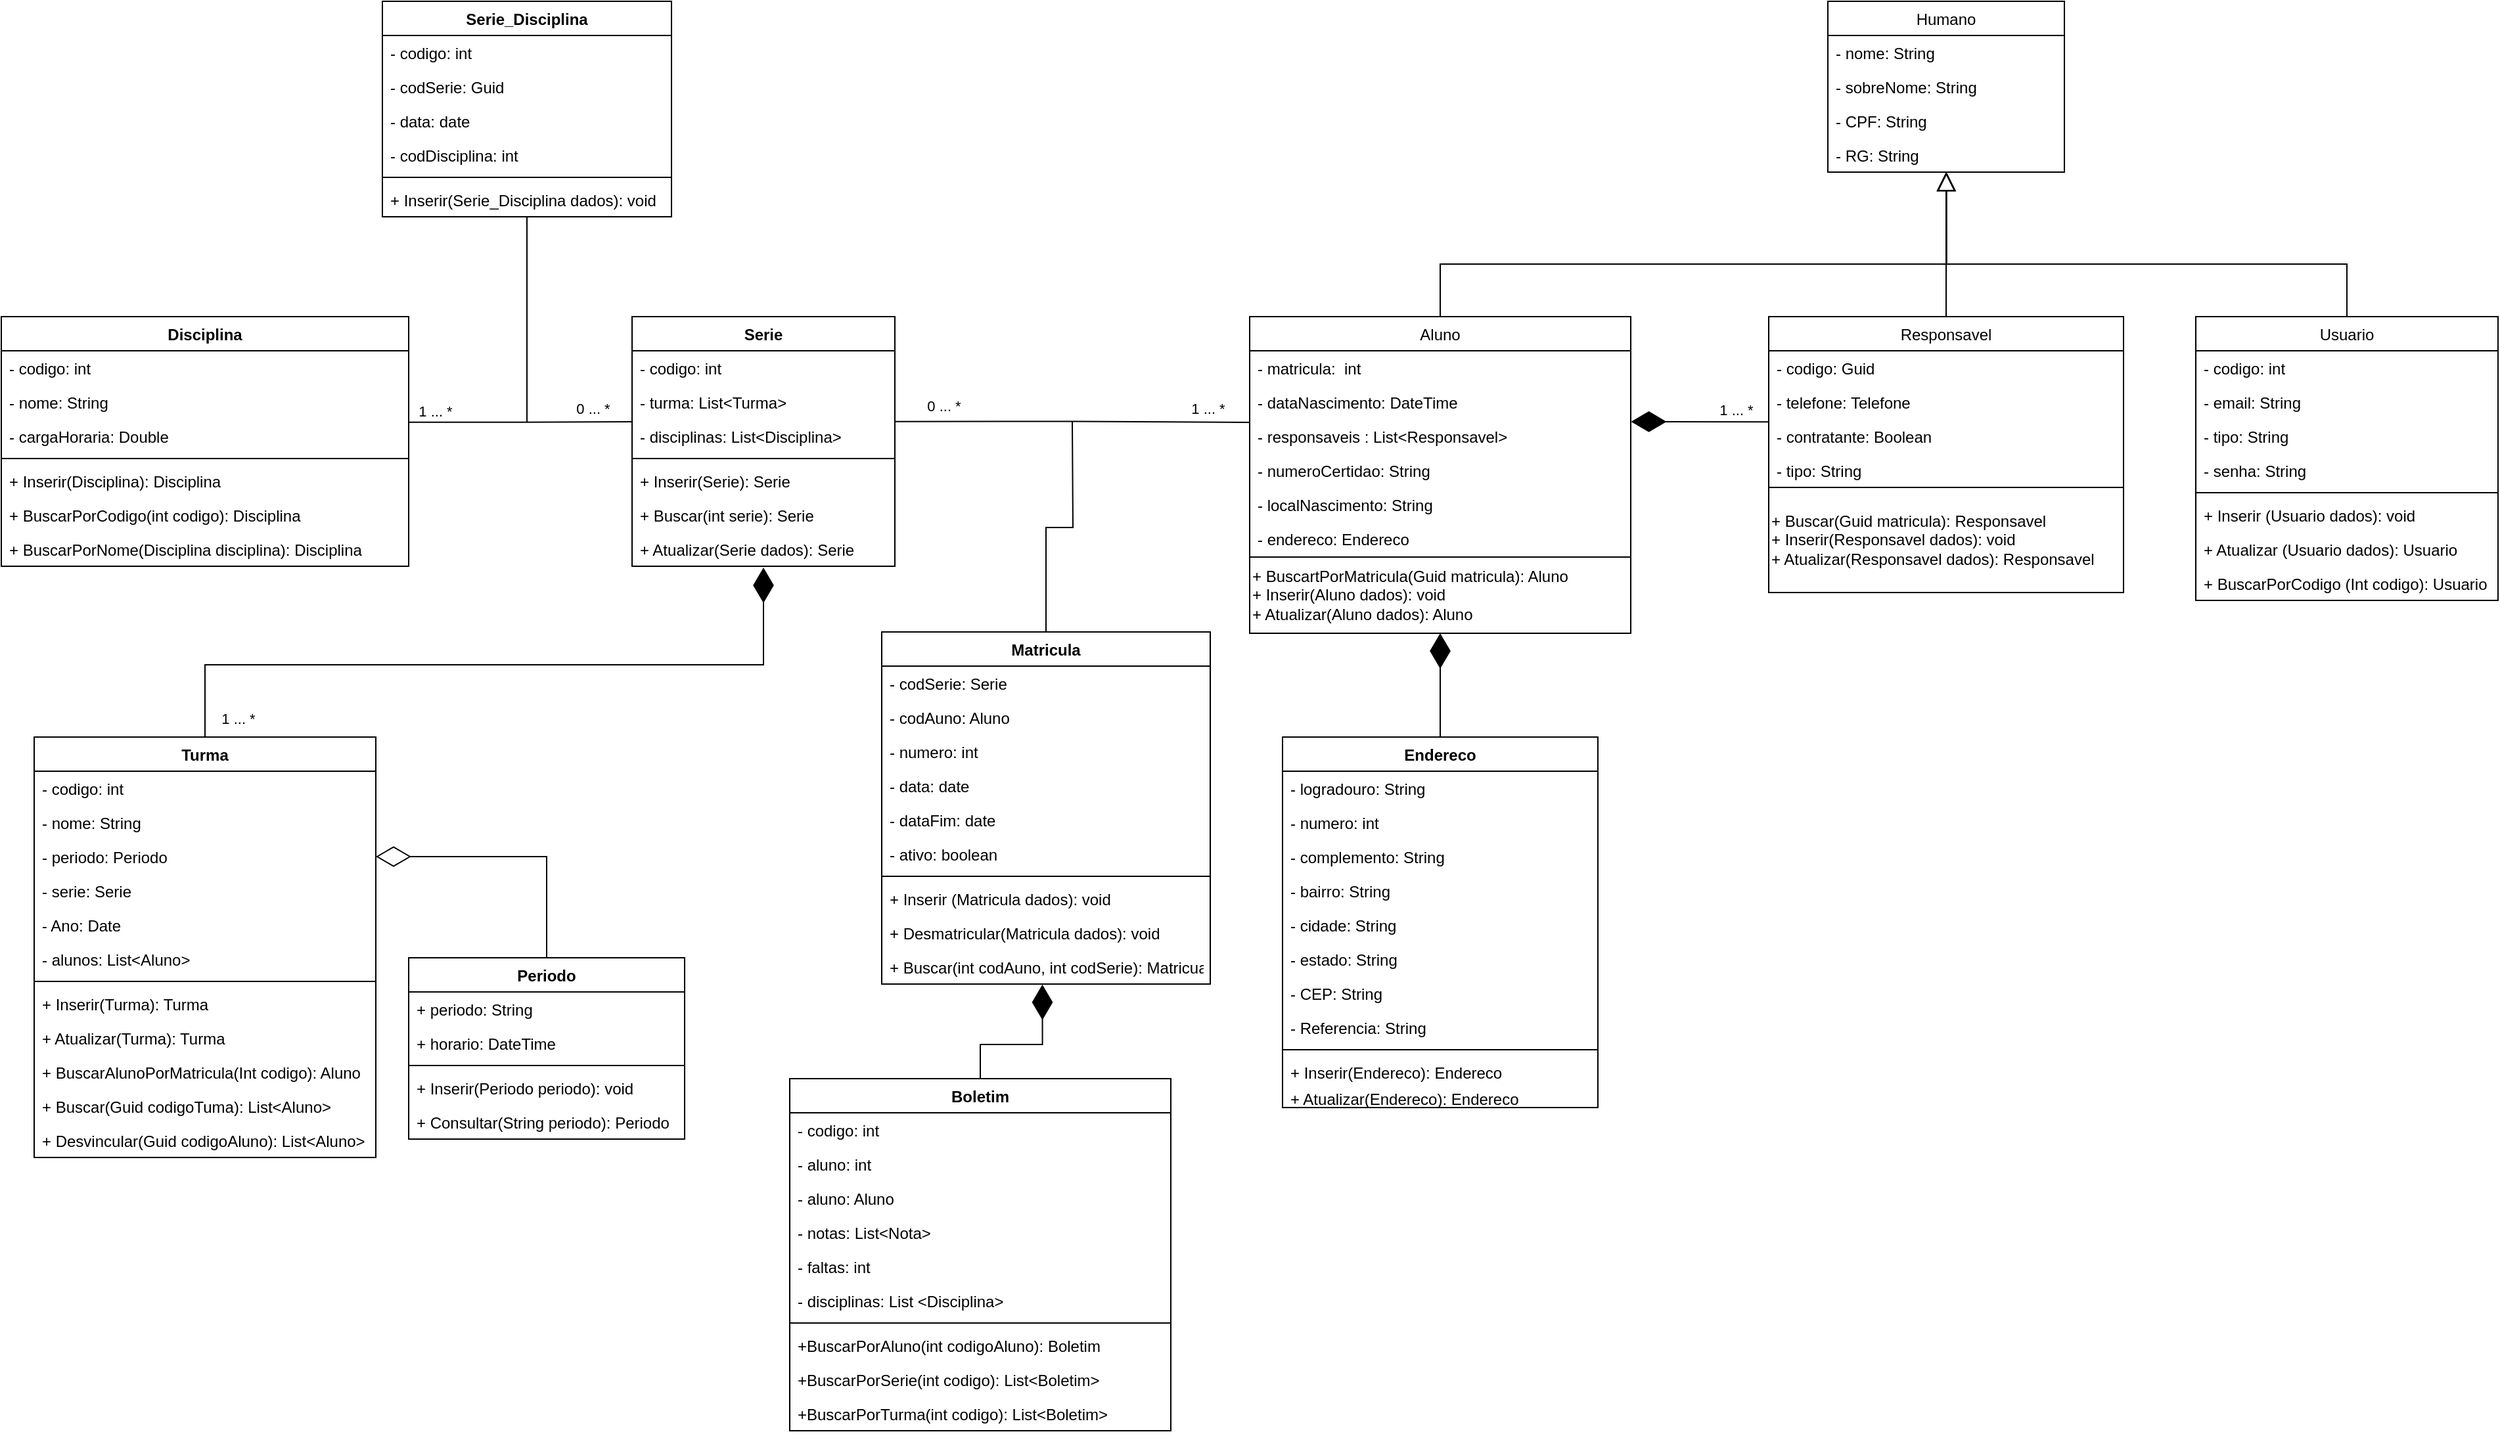 <mxfile version="20.4.0" type="device"><diagram id="iAGap1rDJ2DINEUSH0aM" name="Página-1"><mxGraphModel dx="5347" dy="3291" grid="1" gridSize="10" guides="1" tooltips="1" connect="1" arrows="1" fold="1" page="1" pageScale="1" pageWidth="2336" pageHeight="1654" math="0" shadow="0"><root><mxCell id="0"/><mxCell id="1" parent="0"/><mxCell id="8kzzRbJWmG0rK0Ftt88j-2" value="Humano" style="swimlane;fontStyle=0;childLayout=stackLayout;horizontal=1;startSize=26;fillColor=none;horizontalStack=0;resizeParent=1;resizeParentMax=0;resizeLast=0;collapsible=1;marginBottom=0;" vertex="1" parent="1"><mxGeometry x="-728" y="-1371" width="180" height="130" as="geometry"/></mxCell><mxCell id="8kzzRbJWmG0rK0Ftt88j-3" value="- nome: String" style="text;strokeColor=none;fillColor=none;align=left;verticalAlign=top;spacingLeft=4;spacingRight=4;overflow=hidden;rotatable=0;points=[[0,0.5],[1,0.5]];portConstraint=eastwest;" vertex="1" parent="8kzzRbJWmG0rK0Ftt88j-2"><mxGeometry y="26" width="180" height="26" as="geometry"/></mxCell><mxCell id="8kzzRbJWmG0rK0Ftt88j-4" value="- sobreNome: String" style="text;strokeColor=none;fillColor=none;align=left;verticalAlign=top;spacingLeft=4;spacingRight=4;overflow=hidden;rotatable=0;points=[[0,0.5],[1,0.5]];portConstraint=eastwest;" vertex="1" parent="8kzzRbJWmG0rK0Ftt88j-2"><mxGeometry y="52" width="180" height="26" as="geometry"/></mxCell><mxCell id="8kzzRbJWmG0rK0Ftt88j-5" value="- CPF: String&#10;" style="text;strokeColor=none;fillColor=none;align=left;verticalAlign=top;spacingLeft=4;spacingRight=4;overflow=hidden;rotatable=0;points=[[0,0.5],[1,0.5]];portConstraint=eastwest;" vertex="1" parent="8kzzRbJWmG0rK0Ftt88j-2"><mxGeometry y="78" width="180" height="26" as="geometry"/></mxCell><mxCell id="8kzzRbJWmG0rK0Ftt88j-6" value="- RG: String" style="text;strokeColor=none;fillColor=none;align=left;verticalAlign=top;spacingLeft=4;spacingRight=4;overflow=hidden;rotatable=0;points=[[0,0.5],[1,0.5]];portConstraint=eastwest;" vertex="1" parent="8kzzRbJWmG0rK0Ftt88j-2"><mxGeometry y="104" width="180" height="26" as="geometry"/></mxCell><mxCell id="8kzzRbJWmG0rK0Ftt88j-40" style="edgeStyle=orthogonalEdgeStyle;rounded=0;orthogonalLoop=1;jettySize=auto;html=1;exitX=0.5;exitY=0;exitDx=0;exitDy=0;entryX=0.502;entryY=1;entryDx=0;entryDy=0;entryPerimeter=0;endArrow=block;endFill=0;endSize=12;" edge="1" parent="1" source="8kzzRbJWmG0rK0Ftt88j-7" target="8kzzRbJWmG0rK0Ftt88j-6"><mxGeometry relative="1" as="geometry"><Array as="points"><mxPoint x="-333" y="-1171"/><mxPoint x="-638" y="-1171"/></Array></mxGeometry></mxCell><mxCell id="8kzzRbJWmG0rK0Ftt88j-7" value="Usuario" style="swimlane;fontStyle=0;align=center;verticalAlign=top;childLayout=stackLayout;horizontal=1;startSize=26;horizontalStack=0;resizeParent=1;resizeParentMax=0;resizeLast=0;collapsible=1;marginBottom=0;" vertex="1" parent="1"><mxGeometry x="-448" y="-1131" width="230" height="216" as="geometry"/></mxCell><mxCell id="8kzzRbJWmG0rK0Ftt88j-8" value="- codigo: int" style="text;strokeColor=none;fillColor=none;align=left;verticalAlign=top;spacingLeft=4;spacingRight=4;overflow=hidden;rotatable=0;points=[[0,0.5],[1,0.5]];portConstraint=eastwest;" vertex="1" parent="8kzzRbJWmG0rK0Ftt88j-7"><mxGeometry y="26" width="230" height="26" as="geometry"/></mxCell><mxCell id="8kzzRbJWmG0rK0Ftt88j-37" value="- email: String" style="text;strokeColor=none;fillColor=none;align=left;verticalAlign=top;spacingLeft=4;spacingRight=4;overflow=hidden;rotatable=0;points=[[0,0.5],[1,0.5]];portConstraint=eastwest;" vertex="1" parent="8kzzRbJWmG0rK0Ftt88j-7"><mxGeometry y="52" width="230" height="26" as="geometry"/></mxCell><mxCell id="8kzzRbJWmG0rK0Ftt88j-39" value="- tipo: String" style="text;strokeColor=none;fillColor=none;align=left;verticalAlign=top;spacingLeft=4;spacingRight=4;overflow=hidden;rotatable=0;points=[[0,0.5],[1,0.5]];portConstraint=eastwest;" vertex="1" parent="8kzzRbJWmG0rK0Ftt88j-7"><mxGeometry y="78" width="230" height="26" as="geometry"/></mxCell><mxCell id="8kzzRbJWmG0rK0Ftt88j-38" value="- senha: String" style="text;strokeColor=none;fillColor=none;align=left;verticalAlign=top;spacingLeft=4;spacingRight=4;overflow=hidden;rotatable=0;points=[[0,0.5],[1,0.5]];portConstraint=eastwest;" vertex="1" parent="8kzzRbJWmG0rK0Ftt88j-7"><mxGeometry y="104" width="230" height="26" as="geometry"/></mxCell><mxCell id="8kzzRbJWmG0rK0Ftt88j-9" value="" style="line;strokeWidth=1;fillColor=none;align=left;verticalAlign=middle;spacingTop=-1;spacingLeft=3;spacingRight=3;rotatable=0;labelPosition=right;points=[];portConstraint=eastwest;strokeColor=inherit;" vertex="1" parent="8kzzRbJWmG0rK0Ftt88j-7"><mxGeometry y="130" width="230" height="8" as="geometry"/></mxCell><mxCell id="8kzzRbJWmG0rK0Ftt88j-10" value="+ Inserir (Usuario dados): void" style="text;strokeColor=none;fillColor=none;align=left;verticalAlign=top;spacingLeft=4;spacingRight=4;overflow=hidden;rotatable=0;points=[[0,0.5],[1,0.5]];portConstraint=eastwest;" vertex="1" parent="8kzzRbJWmG0rK0Ftt88j-7"><mxGeometry y="138" width="230" height="26" as="geometry"/></mxCell><mxCell id="8kzzRbJWmG0rK0Ftt88j-41" value="+ Atualizar (Usuario dados): Usuario" style="text;strokeColor=none;fillColor=none;align=left;verticalAlign=top;spacingLeft=4;spacingRight=4;overflow=hidden;rotatable=0;points=[[0,0.5],[1,0.5]];portConstraint=eastwest;" vertex="1" parent="8kzzRbJWmG0rK0Ftt88j-7"><mxGeometry y="164" width="230" height="26" as="geometry"/></mxCell><mxCell id="8kzzRbJWmG0rK0Ftt88j-42" value="+ BuscarPorCodigo (Int codigo): Usuario" style="text;strokeColor=none;fillColor=none;align=left;verticalAlign=top;spacingLeft=4;spacingRight=4;overflow=hidden;rotatable=0;points=[[0,0.5],[1,0.5]];portConstraint=eastwest;" vertex="1" parent="8kzzRbJWmG0rK0Ftt88j-7"><mxGeometry y="190" width="230" height="26" as="geometry"/></mxCell><mxCell id="8kzzRbJWmG0rK0Ftt88j-11" value="" style="endArrow=diamondThin;endFill=1;endSize=24;html=1;rounded=0;jumpSize=13;entryX=1.001;entryY=0.075;entryDx=0;entryDy=0;entryPerimeter=0;exitX=-0.001;exitY=0.081;exitDx=0;exitDy=0;exitPerimeter=0;" edge="1" parent="1" source="8kzzRbJWmG0rK0Ftt88j-27" target="8kzzRbJWmG0rK0Ftt88j-16"><mxGeometry width="160" relative="1" as="geometry"><mxPoint x="-778" y="-1051" as="sourcePoint"/><mxPoint x="-858" y="-1051" as="targetPoint"/></mxGeometry></mxCell><mxCell id="8kzzRbJWmG0rK0Ftt88j-98" value="1 ... *" style="edgeLabel;html=1;align=center;verticalAlign=middle;resizable=0;points=[];" vertex="1" connectable="0" parent="8kzzRbJWmG0rK0Ftt88j-11"><mxGeometry x="-0.461" y="-1" relative="1" as="geometry"><mxPoint x="3" y="-8" as="offset"/></mxGeometry></mxCell><mxCell id="8kzzRbJWmG0rK0Ftt88j-12" value="" style="group" vertex="1" connectable="0" parent="1"><mxGeometry x="-1168" y="-1131" width="290" height="240" as="geometry"/></mxCell><mxCell id="8kzzRbJWmG0rK0Ftt88j-13" value="Aluno" style="swimlane;fontStyle=0;childLayout=stackLayout;horizontal=1;startSize=26;fillColor=none;horizontalStack=0;resizeParent=1;resizeParentMax=0;resizeLast=0;collapsible=1;marginBottom=0;" vertex="1" parent="8kzzRbJWmG0rK0Ftt88j-12"><mxGeometry width="290" height="234" as="geometry"/></mxCell><mxCell id="8kzzRbJWmG0rK0Ftt88j-14" value="- matricula:  int" style="text;strokeColor=none;fillColor=none;align=left;verticalAlign=top;spacingLeft=4;spacingRight=4;overflow=hidden;rotatable=0;points=[[0,0.5],[1,0.5]];portConstraint=eastwest;" vertex="1" parent="8kzzRbJWmG0rK0Ftt88j-13"><mxGeometry y="26" width="290" height="26" as="geometry"/></mxCell><mxCell id="8kzzRbJWmG0rK0Ftt88j-15" value="- dataNascimento: DateTime" style="text;strokeColor=none;fillColor=none;align=left;verticalAlign=top;spacingLeft=4;spacingRight=4;overflow=hidden;rotatable=0;points=[[0,0.5],[1,0.5]];portConstraint=eastwest;" vertex="1" parent="8kzzRbJWmG0rK0Ftt88j-13"><mxGeometry y="52" width="290" height="26" as="geometry"/></mxCell><mxCell id="8kzzRbJWmG0rK0Ftt88j-16" value="- responsaveis : List&lt;Responsavel&gt;" style="text;strokeColor=none;fillColor=none;align=left;verticalAlign=top;spacingLeft=4;spacingRight=4;overflow=hidden;rotatable=0;points=[[0,0.5],[1,0.5]];portConstraint=eastwest;" vertex="1" parent="8kzzRbJWmG0rK0Ftt88j-13"><mxGeometry y="78" width="290" height="26" as="geometry"/></mxCell><mxCell id="8kzzRbJWmG0rK0Ftt88j-17" value="- numeroCertidao: String" style="text;strokeColor=none;fillColor=none;align=left;verticalAlign=top;spacingLeft=4;spacingRight=4;overflow=hidden;rotatable=0;points=[[0,0.5],[1,0.5]];portConstraint=eastwest;" vertex="1" parent="8kzzRbJWmG0rK0Ftt88j-13"><mxGeometry y="104" width="290" height="26" as="geometry"/></mxCell><mxCell id="8kzzRbJWmG0rK0Ftt88j-18" value="- localNascimento: String" style="text;strokeColor=none;fillColor=none;align=left;verticalAlign=top;spacingLeft=4;spacingRight=4;overflow=hidden;rotatable=0;points=[[0,0.5],[1,0.5]];portConstraint=eastwest;" vertex="1" parent="8kzzRbJWmG0rK0Ftt88j-13"><mxGeometry y="130" width="290" height="26" as="geometry"/></mxCell><mxCell id="8kzzRbJWmG0rK0Ftt88j-19" value="- endereco: Endereco" style="text;strokeColor=none;fillColor=none;align=left;verticalAlign=top;spacingLeft=4;spacingRight=4;overflow=hidden;rotatable=0;points=[[0,0.5],[1,0.5]];portConstraint=eastwest;" vertex="1" parent="8kzzRbJWmG0rK0Ftt88j-13"><mxGeometry y="156" width="290" height="26" as="geometry"/></mxCell><mxCell id="8kzzRbJWmG0rK0Ftt88j-20" value="- matricula: Guid" style="text;strokeColor=none;fillColor=none;align=left;verticalAlign=top;spacingLeft=4;spacingRight=4;overflow=hidden;rotatable=0;points=[[0,0.5],[1,0.5]];portConstraint=eastwest;" vertex="1" parent="8kzzRbJWmG0rK0Ftt88j-13"><mxGeometry y="182" width="290" height="26" as="geometry"/></mxCell><mxCell id="8kzzRbJWmG0rK0Ftt88j-21" value="- matricula: Guid" style="text;strokeColor=none;fillColor=none;align=left;verticalAlign=top;spacingLeft=4;spacingRight=4;overflow=hidden;rotatable=0;points=[[0,0.5],[1,0.5]];portConstraint=eastwest;" vertex="1" parent="8kzzRbJWmG0rK0Ftt88j-13"><mxGeometry y="208" width="290" height="26" as="geometry"/></mxCell><mxCell id="8kzzRbJWmG0rK0Ftt88j-22" value="+ BuscartPorMatricula(Guid matricula): Aluno&lt;br&gt;+ Inserir(Aluno dados): void&lt;br&gt;+ Atualizar(Aluno dados): Aluno" style="html=1;align=left;" vertex="1" parent="8kzzRbJWmG0rK0Ftt88j-12"><mxGeometry y="183" width="290" height="58" as="geometry"/></mxCell><mxCell id="8kzzRbJWmG0rK0Ftt88j-23" value="" style="group" vertex="1" connectable="0" parent="1"><mxGeometry x="-773" y="-1131" width="270" height="210" as="geometry"/></mxCell><mxCell id="8kzzRbJWmG0rK0Ftt88j-24" value="Responsavel" style="swimlane;fontStyle=0;childLayout=stackLayout;horizontal=1;startSize=26;fillColor=none;horizontalStack=0;resizeParent=1;resizeParentMax=0;resizeLast=0;collapsible=1;marginBottom=0;" vertex="1" parent="8kzzRbJWmG0rK0Ftt88j-23"><mxGeometry width="270" height="130" as="geometry"/></mxCell><mxCell id="8kzzRbJWmG0rK0Ftt88j-25" value="- codigo: Guid&#10;" style="text;strokeColor=none;fillColor=none;align=left;verticalAlign=top;spacingLeft=4;spacingRight=4;overflow=hidden;rotatable=0;points=[[0,0.5],[1,0.5]];portConstraint=eastwest;" vertex="1" parent="8kzzRbJWmG0rK0Ftt88j-24"><mxGeometry y="26" width="270" height="26" as="geometry"/></mxCell><mxCell id="8kzzRbJWmG0rK0Ftt88j-26" value="- telefone: Telefone" style="text;strokeColor=none;fillColor=none;align=left;verticalAlign=top;spacingLeft=4;spacingRight=4;overflow=hidden;rotatable=0;points=[[0,0.5],[1,0.5]];portConstraint=eastwest;" vertex="1" parent="8kzzRbJWmG0rK0Ftt88j-24"><mxGeometry y="52" width="270" height="26" as="geometry"/></mxCell><mxCell id="8kzzRbJWmG0rK0Ftt88j-27" value="- contratante: Boolean" style="text;strokeColor=none;fillColor=none;align=left;verticalAlign=top;spacingLeft=4;spacingRight=4;overflow=hidden;rotatable=0;points=[[0,0.5],[1,0.5]];portConstraint=eastwest;" vertex="1" parent="8kzzRbJWmG0rK0Ftt88j-24"><mxGeometry y="78" width="270" height="26" as="geometry"/></mxCell><mxCell id="8kzzRbJWmG0rK0Ftt88j-28" value="- tipo: String" style="text;strokeColor=none;fillColor=none;align=left;verticalAlign=top;spacingLeft=4;spacingRight=4;overflow=hidden;rotatable=0;points=[[0,0.5],[1,0.5]];portConstraint=eastwest;" vertex="1" parent="8kzzRbJWmG0rK0Ftt88j-24"><mxGeometry y="104" width="270" height="26" as="geometry"/></mxCell><mxCell id="8kzzRbJWmG0rK0Ftt88j-29" value="+ Buscar(Guid matricula): Responsavel&lt;br&gt;+ Inserir(Responsavel dados): void&lt;br&gt;+ Atualizar(Responsavel dados): Responsavel" style="html=1;align=left;" vertex="1" parent="8kzzRbJWmG0rK0Ftt88j-23"><mxGeometry y="130" width="270" height="80" as="geometry"/></mxCell><mxCell id="8kzzRbJWmG0rK0Ftt88j-35" style="edgeStyle=orthogonalEdgeStyle;rounded=0;orthogonalLoop=1;jettySize=auto;html=1;exitX=0.5;exitY=0;exitDx=0;exitDy=0;entryX=0.5;entryY=1;entryDx=0;entryDy=0;entryPerimeter=0;endArrow=block;endFill=0;endSize=12;" edge="1" parent="1" source="8kzzRbJWmG0rK0Ftt88j-13" target="8kzzRbJWmG0rK0Ftt88j-6"><mxGeometry relative="1" as="geometry"><Array as="points"><mxPoint x="-1023" y="-1171"/><mxPoint x="-638" y="-1171"/></Array></mxGeometry></mxCell><mxCell id="8kzzRbJWmG0rK0Ftt88j-36" style="edgeStyle=orthogonalEdgeStyle;rounded=0;orthogonalLoop=1;jettySize=auto;html=1;exitX=0.5;exitY=0;exitDx=0;exitDy=0;endArrow=block;endFill=0;endSize=12;" edge="1" parent="1" source="8kzzRbJWmG0rK0Ftt88j-24"><mxGeometry relative="1" as="geometry"><mxPoint x="-638" y="-1241" as="targetPoint"/></mxGeometry></mxCell><mxCell id="8kzzRbJWmG0rK0Ftt88j-43" value="Endereco" style="swimlane;fontStyle=1;align=center;verticalAlign=top;childLayout=stackLayout;horizontal=1;startSize=26;horizontalStack=0;resizeParent=1;resizeParentMax=0;resizeLast=0;collapsible=1;marginBottom=0;" vertex="1" parent="1"><mxGeometry x="-1143" y="-811" width="240" height="282" as="geometry"/></mxCell><mxCell id="8kzzRbJWmG0rK0Ftt88j-54" value="- logradouro: String&#10;" style="text;strokeColor=none;fillColor=none;align=left;verticalAlign=top;spacingLeft=4;spacingRight=4;overflow=hidden;rotatable=0;points=[[0,0.5],[1,0.5]];portConstraint=eastwest;" vertex="1" parent="8kzzRbJWmG0rK0Ftt88j-43"><mxGeometry y="26" width="240" height="26" as="geometry"/></mxCell><mxCell id="8kzzRbJWmG0rK0Ftt88j-44" value="- numero: int&#10;" style="text;strokeColor=none;fillColor=none;align=left;verticalAlign=top;spacingLeft=4;spacingRight=4;overflow=hidden;rotatable=0;points=[[0,0.5],[1,0.5]];portConstraint=eastwest;" vertex="1" parent="8kzzRbJWmG0rK0Ftt88j-43"><mxGeometry y="52" width="240" height="26" as="geometry"/></mxCell><mxCell id="8kzzRbJWmG0rK0Ftt88j-45" value="- complemento: String&#10;" style="text;strokeColor=none;fillColor=none;align=left;verticalAlign=top;spacingLeft=4;spacingRight=4;overflow=hidden;rotatable=0;points=[[0,0.5],[1,0.5]];portConstraint=eastwest;" vertex="1" parent="8kzzRbJWmG0rK0Ftt88j-43"><mxGeometry y="78" width="240" height="26" as="geometry"/></mxCell><mxCell id="8kzzRbJWmG0rK0Ftt88j-46" value="- bairro: String&#10;" style="text;strokeColor=none;fillColor=none;align=left;verticalAlign=top;spacingLeft=4;spacingRight=4;overflow=hidden;rotatable=0;points=[[0,0.5],[1,0.5]];portConstraint=eastwest;" vertex="1" parent="8kzzRbJWmG0rK0Ftt88j-43"><mxGeometry y="104" width="240" height="26" as="geometry"/></mxCell><mxCell id="8kzzRbJWmG0rK0Ftt88j-47" value="- cidade: String&#10;" style="text;strokeColor=none;fillColor=none;align=left;verticalAlign=top;spacingLeft=4;spacingRight=4;overflow=hidden;rotatable=0;points=[[0,0.5],[1,0.5]];portConstraint=eastwest;" vertex="1" parent="8kzzRbJWmG0rK0Ftt88j-43"><mxGeometry y="130" width="240" height="26" as="geometry"/></mxCell><mxCell id="8kzzRbJWmG0rK0Ftt88j-48" value="- estado: String&#10;" style="text;strokeColor=none;fillColor=none;align=left;verticalAlign=top;spacingLeft=4;spacingRight=4;overflow=hidden;rotatable=0;points=[[0,0.5],[1,0.5]];portConstraint=eastwest;" vertex="1" parent="8kzzRbJWmG0rK0Ftt88j-43"><mxGeometry y="156" width="240" height="26" as="geometry"/></mxCell><mxCell id="8kzzRbJWmG0rK0Ftt88j-49" value="- CEP: String&#10;" style="text;strokeColor=none;fillColor=none;align=left;verticalAlign=top;spacingLeft=4;spacingRight=4;overflow=hidden;rotatable=0;points=[[0,0.5],[1,0.5]];portConstraint=eastwest;" vertex="1" parent="8kzzRbJWmG0rK0Ftt88j-43"><mxGeometry y="182" width="240" height="26" as="geometry"/></mxCell><mxCell id="8kzzRbJWmG0rK0Ftt88j-50" value="- Referencia: String&#10;" style="text;strokeColor=none;fillColor=none;align=left;verticalAlign=top;spacingLeft=4;spacingRight=4;overflow=hidden;rotatable=0;points=[[0,0.5],[1,0.5]];portConstraint=eastwest;" vertex="1" parent="8kzzRbJWmG0rK0Ftt88j-43"><mxGeometry y="208" width="240" height="26" as="geometry"/></mxCell><mxCell id="8kzzRbJWmG0rK0Ftt88j-51" value="" style="line;strokeWidth=1;fillColor=none;align=left;verticalAlign=middle;spacingTop=-1;spacingLeft=3;spacingRight=3;rotatable=0;labelPosition=right;points=[];portConstraint=eastwest;strokeColor=inherit;" vertex="1" parent="8kzzRbJWmG0rK0Ftt88j-43"><mxGeometry y="234" width="240" height="8" as="geometry"/></mxCell><mxCell id="8kzzRbJWmG0rK0Ftt88j-52" value="+ Inserir(Endereco): Endereco" style="text;strokeColor=none;fillColor=none;align=left;verticalAlign=top;spacingLeft=4;spacingRight=4;overflow=hidden;rotatable=0;points=[[0,0.5],[1,0.5]];portConstraint=eastwest;" vertex="1" parent="8kzzRbJWmG0rK0Ftt88j-43"><mxGeometry y="242" width="240" height="20" as="geometry"/></mxCell><mxCell id="8kzzRbJWmG0rK0Ftt88j-53" value="+ Atualizar(Endereco): Endereco" style="text;strokeColor=none;fillColor=none;align=left;verticalAlign=top;spacingLeft=4;spacingRight=4;overflow=hidden;rotatable=0;points=[[0,0.5],[1,0.5]];portConstraint=eastwest;" vertex="1" parent="8kzzRbJWmG0rK0Ftt88j-43"><mxGeometry y="262" width="240" height="20" as="geometry"/></mxCell><mxCell id="8kzzRbJWmG0rK0Ftt88j-55" value="" style="endArrow=none;html=1;endSize=11;startArrow=diamondThin;startSize=24;startFill=1;edgeStyle=orthogonalEdgeStyle;align=left;verticalAlign=bottom;rounded=0;exitX=0.5;exitY=1;exitDx=0;exitDy=0;entryX=0.5;entryY=0;entryDx=0;entryDy=0;endFill=0;" edge="1" parent="1" source="8kzzRbJWmG0rK0Ftt88j-22" target="8kzzRbJWmG0rK0Ftt88j-43"><mxGeometry x="-0.302" y="65" relative="1" as="geometry"><mxPoint x="-878" y="-813" as="sourcePoint"/><mxPoint x="-718" y="-813" as="targetPoint"/><mxPoint as="offset"/></mxGeometry></mxCell><mxCell id="8kzzRbJWmG0rK0Ftt88j-56" value="Serie" style="swimlane;fontStyle=1;align=center;verticalAlign=top;childLayout=stackLayout;horizontal=1;startSize=26;horizontalStack=0;resizeParent=1;resizeParentMax=0;resizeLast=0;collapsible=1;marginBottom=0;" vertex="1" parent="1"><mxGeometry x="-1638" y="-1131" width="200" height="190" as="geometry"/></mxCell><mxCell id="8kzzRbJWmG0rK0Ftt88j-57" value="- codigo: int&#10;" style="text;strokeColor=none;fillColor=none;align=left;verticalAlign=top;spacingLeft=4;spacingRight=4;overflow=hidden;rotatable=0;points=[[0,0.5],[1,0.5]];portConstraint=eastwest;" vertex="1" parent="8kzzRbJWmG0rK0Ftt88j-56"><mxGeometry y="26" width="200" height="26" as="geometry"/></mxCell><mxCell id="8kzzRbJWmG0rK0Ftt88j-58" value="- turma: List&lt;Turma&gt;&#10;" style="text;strokeColor=none;fillColor=none;align=left;verticalAlign=top;spacingLeft=4;spacingRight=4;overflow=hidden;rotatable=0;points=[[0,0.5],[1,0.5]];portConstraint=eastwest;" vertex="1" parent="8kzzRbJWmG0rK0Ftt88j-56"><mxGeometry y="52" width="200" height="26" as="geometry"/></mxCell><mxCell id="8kzzRbJWmG0rK0Ftt88j-59" value="- disciplinas: List&lt;Disciplina&gt;&#10;" style="text;strokeColor=none;fillColor=none;align=left;verticalAlign=top;spacingLeft=4;spacingRight=4;overflow=hidden;rotatable=0;points=[[0,0.5],[1,0.5]];portConstraint=eastwest;" vertex="1" parent="8kzzRbJWmG0rK0Ftt88j-56"><mxGeometry y="78" width="200" height="26" as="geometry"/></mxCell><mxCell id="8kzzRbJWmG0rK0Ftt88j-60" value="" style="line;strokeWidth=1;fillColor=none;align=left;verticalAlign=middle;spacingTop=-1;spacingLeft=3;spacingRight=3;rotatable=0;labelPosition=right;points=[];portConstraint=eastwest;strokeColor=inherit;" vertex="1" parent="8kzzRbJWmG0rK0Ftt88j-56"><mxGeometry y="104" width="200" height="8" as="geometry"/></mxCell><mxCell id="8kzzRbJWmG0rK0Ftt88j-61" value="+ Inserir(Serie): Serie" style="text;strokeColor=none;fillColor=none;align=left;verticalAlign=top;spacingLeft=4;spacingRight=4;overflow=hidden;rotatable=0;points=[[0,0.5],[1,0.5]];portConstraint=eastwest;" vertex="1" parent="8kzzRbJWmG0rK0Ftt88j-56"><mxGeometry y="112" width="200" height="26" as="geometry"/></mxCell><mxCell id="8kzzRbJWmG0rK0Ftt88j-62" value="+ Buscar(int serie): Serie" style="text;strokeColor=none;fillColor=none;align=left;verticalAlign=top;spacingLeft=4;spacingRight=4;overflow=hidden;rotatable=0;points=[[0,0.5],[1,0.5]];portConstraint=eastwest;" vertex="1" parent="8kzzRbJWmG0rK0Ftt88j-56"><mxGeometry y="138" width="200" height="26" as="geometry"/></mxCell><mxCell id="8kzzRbJWmG0rK0Ftt88j-63" value="+ Atualizar(Serie dados): Serie" style="text;strokeColor=none;fillColor=none;align=left;verticalAlign=top;spacingLeft=4;spacingRight=4;overflow=hidden;rotatable=0;points=[[0,0.5],[1,0.5]];portConstraint=eastwest;" vertex="1" parent="8kzzRbJWmG0rK0Ftt88j-56"><mxGeometry y="164" width="200" height="26" as="geometry"/></mxCell><mxCell id="8kzzRbJWmG0rK0Ftt88j-64" style="edgeStyle=orthogonalEdgeStyle;rounded=0;orthogonalLoop=1;jettySize=auto;html=1;exitX=0.998;exitY=0.07;exitDx=0;exitDy=0;entryX=0.001;entryY=0.096;entryDx=0;entryDy=0;endArrow=none;endFill=0;startSize=24;endSize=11;exitPerimeter=0;entryPerimeter=0;" edge="1" parent="1" source="8kzzRbJWmG0rK0Ftt88j-59" target="8kzzRbJWmG0rK0Ftt88j-16"><mxGeometry relative="1" as="geometry"/></mxCell><mxCell id="8kzzRbJWmG0rK0Ftt88j-65" value="0 ... *" style="edgeLabel;html=1;align=center;verticalAlign=middle;resizable=0;points=[];" vertex="1" connectable="0" parent="8kzzRbJWmG0rK0Ftt88j-64"><mxGeometry x="-0.726" relative="1" as="geometry"><mxPoint y="-12" as="offset"/></mxGeometry></mxCell><mxCell id="8kzzRbJWmG0rK0Ftt88j-66" value="1 ... *" style="edgeLabel;html=1;align=center;verticalAlign=middle;resizable=0;points=[];" vertex="1" connectable="0" parent="8kzzRbJWmG0rK0Ftt88j-64"><mxGeometry x="0.758" y="-1" relative="1" as="geometry"><mxPoint y="-12" as="offset"/></mxGeometry></mxCell><mxCell id="8kzzRbJWmG0rK0Ftt88j-80" style="edgeStyle=orthogonalEdgeStyle;rounded=0;orthogonalLoop=1;jettySize=auto;html=1;exitX=0.5;exitY=0;exitDx=0;exitDy=0;endArrow=diamondThin;endFill=1;startSize=24;endSize=24;entryX=0.5;entryY=1.038;entryDx=0;entryDy=0;entryPerimeter=0;" edge="1" parent="1" source="8kzzRbJWmG0rK0Ftt88j-67" target="8kzzRbJWmG0rK0Ftt88j-63"><mxGeometry relative="1" as="geometry"><mxPoint x="-1528" y="-931" as="targetPoint"/></mxGeometry></mxCell><mxCell id="8kzzRbJWmG0rK0Ftt88j-81" value="1 ... *" style="edgeLabel;html=1;align=center;verticalAlign=middle;resizable=0;points=[];" vertex="1" connectable="0" parent="8kzzRbJWmG0rK0Ftt88j-80"><mxGeometry x="-0.187" y="1" relative="1" as="geometry"><mxPoint x="-145" y="42" as="offset"/></mxGeometry></mxCell><mxCell id="8kzzRbJWmG0rK0Ftt88j-67" value="Turma" style="swimlane;fontStyle=1;align=center;verticalAlign=top;childLayout=stackLayout;horizontal=1;startSize=26;horizontalStack=0;resizeParent=1;resizeParentMax=0;resizeLast=0;collapsible=1;marginBottom=0;" vertex="1" parent="1"><mxGeometry x="-2093" y="-811" width="260" height="320" as="geometry"/></mxCell><mxCell id="8kzzRbJWmG0rK0Ftt88j-68" value="- codigo: int" style="text;strokeColor=none;fillColor=none;align=left;verticalAlign=top;spacingLeft=4;spacingRight=4;overflow=hidden;rotatable=0;points=[[0,0.5],[1,0.5]];portConstraint=eastwest;" vertex="1" parent="8kzzRbJWmG0rK0Ftt88j-67"><mxGeometry y="26" width="260" height="26" as="geometry"/></mxCell><mxCell id="8kzzRbJWmG0rK0Ftt88j-69" value="- nome: String" style="text;strokeColor=none;fillColor=none;align=left;verticalAlign=top;spacingLeft=4;spacingRight=4;overflow=hidden;rotatable=0;points=[[0,0.5],[1,0.5]];portConstraint=eastwest;" vertex="1" parent="8kzzRbJWmG0rK0Ftt88j-67"><mxGeometry y="52" width="260" height="26" as="geometry"/></mxCell><mxCell id="8kzzRbJWmG0rK0Ftt88j-70" value="- periodo: Periodo" style="text;strokeColor=none;fillColor=none;align=left;verticalAlign=top;spacingLeft=4;spacingRight=4;overflow=hidden;rotatable=0;points=[[0,0.5],[1,0.5]];portConstraint=eastwest;" vertex="1" parent="8kzzRbJWmG0rK0Ftt88j-67"><mxGeometry y="78" width="260" height="26" as="geometry"/></mxCell><mxCell id="8kzzRbJWmG0rK0Ftt88j-71" value="- serie: Serie" style="text;strokeColor=none;fillColor=none;align=left;verticalAlign=top;spacingLeft=4;spacingRight=4;overflow=hidden;rotatable=0;points=[[0,0.5],[1,0.5]];portConstraint=eastwest;" vertex="1" parent="8kzzRbJWmG0rK0Ftt88j-67"><mxGeometry y="104" width="260" height="26" as="geometry"/></mxCell><mxCell id="8kzzRbJWmG0rK0Ftt88j-72" value="- Ano: Date" style="text;strokeColor=none;fillColor=none;align=left;verticalAlign=top;spacingLeft=4;spacingRight=4;overflow=hidden;rotatable=0;points=[[0,0.5],[1,0.5]];portConstraint=eastwest;" vertex="1" parent="8kzzRbJWmG0rK0Ftt88j-67"><mxGeometry y="130" width="260" height="26" as="geometry"/></mxCell><mxCell id="8kzzRbJWmG0rK0Ftt88j-73" value="- alunos: List&lt;Aluno&gt;" style="text;strokeColor=none;fillColor=none;align=left;verticalAlign=top;spacingLeft=4;spacingRight=4;overflow=hidden;rotatable=0;points=[[0,0.5],[1,0.5]];portConstraint=eastwest;" vertex="1" parent="8kzzRbJWmG0rK0Ftt88j-67"><mxGeometry y="156" width="260" height="26" as="geometry"/></mxCell><mxCell id="8kzzRbJWmG0rK0Ftt88j-74" value="" style="line;strokeWidth=1;fillColor=none;align=left;verticalAlign=middle;spacingTop=-1;spacingLeft=3;spacingRight=3;rotatable=0;labelPosition=right;points=[];portConstraint=eastwest;strokeColor=inherit;" vertex="1" parent="8kzzRbJWmG0rK0Ftt88j-67"><mxGeometry y="182" width="260" height="8" as="geometry"/></mxCell><mxCell id="8kzzRbJWmG0rK0Ftt88j-75" value="+ Inserir(Turma): Turma" style="text;strokeColor=none;fillColor=none;align=left;verticalAlign=top;spacingLeft=4;spacingRight=4;overflow=hidden;rotatable=0;points=[[0,0.5],[1,0.5]];portConstraint=eastwest;" vertex="1" parent="8kzzRbJWmG0rK0Ftt88j-67"><mxGeometry y="190" width="260" height="26" as="geometry"/></mxCell><mxCell id="8kzzRbJWmG0rK0Ftt88j-76" value="+ Atualizar(Turma): Turma&#10;" style="text;strokeColor=none;fillColor=none;align=left;verticalAlign=top;spacingLeft=4;spacingRight=4;overflow=hidden;rotatable=0;points=[[0,0.5],[1,0.5]];portConstraint=eastwest;" vertex="1" parent="8kzzRbJWmG0rK0Ftt88j-67"><mxGeometry y="216" width="260" height="26" as="geometry"/></mxCell><mxCell id="8kzzRbJWmG0rK0Ftt88j-77" value="+ BuscarAlunoPorMatricula(Int codigo): Aluno&#10;" style="text;strokeColor=none;fillColor=none;align=left;verticalAlign=top;spacingLeft=4;spacingRight=4;overflow=hidden;rotatable=0;points=[[0,0.5],[1,0.5]];portConstraint=eastwest;" vertex="1" parent="8kzzRbJWmG0rK0Ftt88j-67"><mxGeometry y="242" width="260" height="26" as="geometry"/></mxCell><mxCell id="8kzzRbJWmG0rK0Ftt88j-78" value="+ Buscar(Guid codigoTuma): List&lt;Aluno&gt;&#10;" style="text;strokeColor=none;fillColor=none;align=left;verticalAlign=top;spacingLeft=4;spacingRight=4;overflow=hidden;rotatable=0;points=[[0,0.5],[1,0.5]];portConstraint=eastwest;" vertex="1" parent="8kzzRbJWmG0rK0Ftt88j-67"><mxGeometry y="268" width="260" height="26" as="geometry"/></mxCell><mxCell id="8kzzRbJWmG0rK0Ftt88j-79" value="+ Desvincular(Guid codigoAluno): List&lt;Aluno&gt;&#10;" style="text;strokeColor=none;fillColor=none;align=left;verticalAlign=top;spacingLeft=4;spacingRight=4;overflow=hidden;rotatable=0;points=[[0,0.5],[1,0.5]];portConstraint=eastwest;" vertex="1" parent="8kzzRbJWmG0rK0Ftt88j-67"><mxGeometry y="294" width="260" height="26" as="geometry"/></mxCell><mxCell id="8kzzRbJWmG0rK0Ftt88j-87" style="edgeStyle=orthogonalEdgeStyle;rounded=0;orthogonalLoop=1;jettySize=auto;html=1;exitX=0.5;exitY=0;exitDx=0;exitDy=0;endArrow=none;endFill=0;startSize=24;endSize=24;" edge="1" parent="1" source="8kzzRbJWmG0rK0Ftt88j-82"><mxGeometry relative="1" as="geometry"><mxPoint x="-1303" y="-1051" as="targetPoint"/></mxGeometry></mxCell><mxCell id="8kzzRbJWmG0rK0Ftt88j-82" value="Matricula" style="swimlane;fontStyle=1;align=center;verticalAlign=top;childLayout=stackLayout;horizontal=1;startSize=26;horizontalStack=0;resizeParent=1;resizeParentMax=0;resizeLast=0;collapsible=1;marginBottom=0;" vertex="1" parent="1"><mxGeometry x="-1448" y="-891" width="250" height="268" as="geometry"/></mxCell><mxCell id="8kzzRbJWmG0rK0Ftt88j-114" value="- codSerie: Serie" style="text;strokeColor=none;fillColor=none;align=left;verticalAlign=top;spacingLeft=4;spacingRight=4;overflow=hidden;rotatable=0;points=[[0,0.5],[1,0.5]];portConstraint=eastwest;" vertex="1" parent="8kzzRbJWmG0rK0Ftt88j-82"><mxGeometry y="26" width="250" height="26" as="geometry"/></mxCell><mxCell id="8kzzRbJWmG0rK0Ftt88j-115" value="- codAuno: Aluno" style="text;strokeColor=none;fillColor=none;align=left;verticalAlign=top;spacingLeft=4;spacingRight=4;overflow=hidden;rotatable=0;points=[[0,0.5],[1,0.5]];portConstraint=eastwest;" vertex="1" parent="8kzzRbJWmG0rK0Ftt88j-82"><mxGeometry y="52" width="250" height="26" as="geometry"/></mxCell><mxCell id="8kzzRbJWmG0rK0Ftt88j-83" value="- numero: int" style="text;strokeColor=none;fillColor=none;align=left;verticalAlign=top;spacingLeft=4;spacingRight=4;overflow=hidden;rotatable=0;points=[[0,0.5],[1,0.5]];portConstraint=eastwest;" vertex="1" parent="8kzzRbJWmG0rK0Ftt88j-82"><mxGeometry y="78" width="250" height="26" as="geometry"/></mxCell><mxCell id="8kzzRbJWmG0rK0Ftt88j-86" value="- data: date" style="text;strokeColor=none;fillColor=none;align=left;verticalAlign=top;spacingLeft=4;spacingRight=4;overflow=hidden;rotatable=0;points=[[0,0.5],[1,0.5]];portConstraint=eastwest;" vertex="1" parent="8kzzRbJWmG0rK0Ftt88j-82"><mxGeometry y="104" width="250" height="26" as="geometry"/></mxCell><mxCell id="8kzzRbJWmG0rK0Ftt88j-110" value="- dataFim: date" style="text;strokeColor=none;fillColor=none;align=left;verticalAlign=top;spacingLeft=4;spacingRight=4;overflow=hidden;rotatable=0;points=[[0,0.5],[1,0.5]];portConstraint=eastwest;" vertex="1" parent="8kzzRbJWmG0rK0Ftt88j-82"><mxGeometry y="130" width="250" height="26" as="geometry"/></mxCell><mxCell id="8kzzRbJWmG0rK0Ftt88j-130" value="- ativo: boolean" style="text;strokeColor=none;fillColor=none;align=left;verticalAlign=top;spacingLeft=4;spacingRight=4;overflow=hidden;rotatable=0;points=[[0,0.5],[1,0.5]];portConstraint=eastwest;" vertex="1" parent="8kzzRbJWmG0rK0Ftt88j-82"><mxGeometry y="156" width="250" height="26" as="geometry"/></mxCell><mxCell id="8kzzRbJWmG0rK0Ftt88j-84" value="" style="line;strokeWidth=1;fillColor=none;align=left;verticalAlign=middle;spacingTop=-1;spacingLeft=3;spacingRight=3;rotatable=0;labelPosition=right;points=[];portConstraint=eastwest;strokeColor=inherit;" vertex="1" parent="8kzzRbJWmG0rK0Ftt88j-82"><mxGeometry y="182" width="250" height="8" as="geometry"/></mxCell><mxCell id="8kzzRbJWmG0rK0Ftt88j-85" value="+ Inserir (Matricula dados): void" style="text;strokeColor=none;fillColor=none;align=left;verticalAlign=top;spacingLeft=4;spacingRight=4;overflow=hidden;rotatable=0;points=[[0,0.5],[1,0.5]];portConstraint=eastwest;" vertex="1" parent="8kzzRbJWmG0rK0Ftt88j-82"><mxGeometry y="190" width="250" height="26" as="geometry"/></mxCell><mxCell id="8kzzRbJWmG0rK0Ftt88j-131" value="+ Desmatricular(Matricula dados): void" style="text;strokeColor=none;fillColor=none;align=left;verticalAlign=top;spacingLeft=4;spacingRight=4;overflow=hidden;rotatable=0;points=[[0,0.5],[1,0.5]];portConstraint=eastwest;" vertex="1" parent="8kzzRbJWmG0rK0Ftt88j-82"><mxGeometry y="216" width="250" height="26" as="geometry"/></mxCell><mxCell id="8kzzRbJWmG0rK0Ftt88j-132" value="+ Buscar(int codAuno, int codSerie): Matricua" style="text;strokeColor=none;fillColor=none;align=left;verticalAlign=top;spacingLeft=4;spacingRight=4;overflow=hidden;rotatable=0;points=[[0,0.5],[1,0.5]];portConstraint=eastwest;" vertex="1" parent="8kzzRbJWmG0rK0Ftt88j-82"><mxGeometry y="242" width="250" height="26" as="geometry"/></mxCell><mxCell id="8kzzRbJWmG0rK0Ftt88j-88" value="Disciplina" style="swimlane;fontStyle=1;align=center;verticalAlign=top;childLayout=stackLayout;horizontal=1;startSize=26;horizontalStack=0;resizeParent=1;resizeParentMax=0;resizeLast=0;collapsible=1;marginBottom=0;" vertex="1" parent="1"><mxGeometry x="-2118" y="-1131" width="310" height="190" as="geometry"/></mxCell><mxCell id="8kzzRbJWmG0rK0Ftt88j-89" value="- codigo: int" style="text;strokeColor=none;fillColor=none;align=left;verticalAlign=top;spacingLeft=4;spacingRight=4;overflow=hidden;rotatable=0;points=[[0,0.5],[1,0.5]];portConstraint=eastwest;" vertex="1" parent="8kzzRbJWmG0rK0Ftt88j-88"><mxGeometry y="26" width="310" height="26" as="geometry"/></mxCell><mxCell id="8kzzRbJWmG0rK0Ftt88j-90" value="- nome: String " style="text;strokeColor=none;fillColor=none;align=left;verticalAlign=top;spacingLeft=4;spacingRight=4;overflow=hidden;rotatable=0;points=[[0,0.5],[1,0.5]];portConstraint=eastwest;" vertex="1" parent="8kzzRbJWmG0rK0Ftt88j-88"><mxGeometry y="52" width="310" height="26" as="geometry"/></mxCell><mxCell id="8kzzRbJWmG0rK0Ftt88j-91" value="- cargaHoraria: Double" style="text;strokeColor=none;fillColor=none;align=left;verticalAlign=top;spacingLeft=4;spacingRight=4;overflow=hidden;rotatable=0;points=[[0,0.5],[1,0.5]];portConstraint=eastwest;" vertex="1" parent="8kzzRbJWmG0rK0Ftt88j-88"><mxGeometry y="78" width="310" height="26" as="geometry"/></mxCell><mxCell id="8kzzRbJWmG0rK0Ftt88j-92" value="" style="line;strokeWidth=1;fillColor=none;align=left;verticalAlign=middle;spacingTop=-1;spacingLeft=3;spacingRight=3;rotatable=0;labelPosition=right;points=[];portConstraint=eastwest;strokeColor=inherit;" vertex="1" parent="8kzzRbJWmG0rK0Ftt88j-88"><mxGeometry y="104" width="310" height="8" as="geometry"/></mxCell><mxCell id="8kzzRbJWmG0rK0Ftt88j-93" value="+ Inserir(Disciplina): Disciplina" style="text;strokeColor=none;fillColor=none;align=left;verticalAlign=top;spacingLeft=4;spacingRight=4;overflow=hidden;rotatable=0;points=[[0,0.5],[1,0.5]];portConstraint=eastwest;" vertex="1" parent="8kzzRbJWmG0rK0Ftt88j-88"><mxGeometry y="112" width="310" height="26" as="geometry"/></mxCell><mxCell id="8kzzRbJWmG0rK0Ftt88j-94" value="+ BuscarPorCodigo(int codigo): Disciplina" style="text;strokeColor=none;fillColor=none;align=left;verticalAlign=top;spacingLeft=4;spacingRight=4;overflow=hidden;rotatable=0;points=[[0,0.5],[1,0.5]];portConstraint=eastwest;" vertex="1" parent="8kzzRbJWmG0rK0Ftt88j-88"><mxGeometry y="138" width="310" height="26" as="geometry"/></mxCell><mxCell id="8kzzRbJWmG0rK0Ftt88j-95" value="+ BuscarPorNome(Disciplina disciplina): Disciplina" style="text;strokeColor=none;fillColor=none;align=left;verticalAlign=top;spacingLeft=4;spacingRight=4;overflow=hidden;rotatable=0;points=[[0,0.5],[1,0.5]];portConstraint=eastwest;" vertex="1" parent="8kzzRbJWmG0rK0Ftt88j-88"><mxGeometry y="164" width="310" height="26" as="geometry"/></mxCell><mxCell id="8kzzRbJWmG0rK0Ftt88j-97" style="edgeStyle=orthogonalEdgeStyle;rounded=0;orthogonalLoop=1;jettySize=auto;html=1;exitX=1.001;exitY=1.092;exitDx=0;exitDy=0;entryX=0.003;entryY=1.077;entryDx=0;entryDy=0;endArrow=none;endFill=0;startSize=24;endSize=24;entryPerimeter=0;exitPerimeter=0;" edge="1" parent="1" source="8kzzRbJWmG0rK0Ftt88j-90" target="8kzzRbJWmG0rK0Ftt88j-58"><mxGeometry relative="1" as="geometry"/></mxCell><mxCell id="8kzzRbJWmG0rK0Ftt88j-111" value="1 ... *" style="edgeLabel;html=1;align=center;verticalAlign=middle;resizable=0;points=[];" vertex="1" connectable="0" parent="8kzzRbJWmG0rK0Ftt88j-97"><mxGeometry x="-0.773" y="1" relative="1" as="geometry"><mxPoint y="-8" as="offset"/></mxGeometry></mxCell><mxCell id="8kzzRbJWmG0rK0Ftt88j-112" value="0 ... *" style="edgeLabel;html=1;align=center;verticalAlign=middle;resizable=0;points=[];" vertex="1" connectable="0" parent="8kzzRbJWmG0rK0Ftt88j-97"><mxGeometry x="0.589" relative="1" as="geometry"><mxPoint x="4" y="-10" as="offset"/></mxGeometry></mxCell><mxCell id="8kzzRbJWmG0rK0Ftt88j-134" style="edgeStyle=orthogonalEdgeStyle;rounded=0;orthogonalLoop=1;jettySize=auto;html=1;exitX=0.5;exitY=0;exitDx=0;exitDy=0;startArrow=none;startFill=0;endArrow=diamondThin;endFill=1;startSize=24;endSize=24;entryX=0.489;entryY=1.015;entryDx=0;entryDy=0;entryPerimeter=0;" edge="1" parent="1" source="8kzzRbJWmG0rK0Ftt88j-99" target="8kzzRbJWmG0rK0Ftt88j-132"><mxGeometry relative="1" as="geometry"><mxPoint x="-1288" y="-671" as="targetPoint"/></mxGeometry></mxCell><mxCell id="8kzzRbJWmG0rK0Ftt88j-99" value="Boletim" style="swimlane;fontStyle=1;align=center;verticalAlign=top;childLayout=stackLayout;horizontal=1;startSize=26;horizontalStack=0;resizeParent=1;resizeParentMax=0;resizeLast=0;collapsible=1;marginBottom=0;" vertex="1" parent="1"><mxGeometry x="-1518" y="-551" width="290" height="268" as="geometry"/></mxCell><mxCell id="8kzzRbJWmG0rK0Ftt88j-100" value="- codigo: int" style="text;strokeColor=none;fillColor=none;align=left;verticalAlign=top;spacingLeft=4;spacingRight=4;overflow=hidden;rotatable=0;points=[[0,0.5],[1,0.5]];portConstraint=eastwest;" vertex="1" parent="8kzzRbJWmG0rK0Ftt88j-99"><mxGeometry y="26" width="290" height="26" as="geometry"/></mxCell><mxCell id="8kzzRbJWmG0rK0Ftt88j-101" value="- aluno: int" style="text;strokeColor=none;fillColor=none;align=left;verticalAlign=top;spacingLeft=4;spacingRight=4;overflow=hidden;rotatable=0;points=[[0,0.5],[1,0.5]];portConstraint=eastwest;" vertex="1" parent="8kzzRbJWmG0rK0Ftt88j-99"><mxGeometry y="52" width="290" height="26" as="geometry"/></mxCell><mxCell id="8kzzRbJWmG0rK0Ftt88j-102" value="- aluno: Aluno" style="text;strokeColor=none;fillColor=none;align=left;verticalAlign=top;spacingLeft=4;spacingRight=4;overflow=hidden;rotatable=0;points=[[0,0.5],[1,0.5]];portConstraint=eastwest;" vertex="1" parent="8kzzRbJWmG0rK0Ftt88j-99"><mxGeometry y="78" width="290" height="26" as="geometry"/></mxCell><mxCell id="8kzzRbJWmG0rK0Ftt88j-103" value="- notas: List&lt;Nota&gt;" style="text;strokeColor=none;fillColor=none;align=left;verticalAlign=top;spacingLeft=4;spacingRight=4;overflow=hidden;rotatable=0;points=[[0,0.5],[1,0.5]];portConstraint=eastwest;" vertex="1" parent="8kzzRbJWmG0rK0Ftt88j-99"><mxGeometry y="104" width="290" height="26" as="geometry"/></mxCell><mxCell id="8kzzRbJWmG0rK0Ftt88j-104" value="- faltas: int" style="text;strokeColor=none;fillColor=none;align=left;verticalAlign=top;spacingLeft=4;spacingRight=4;overflow=hidden;rotatable=0;points=[[0,0.5],[1,0.5]];portConstraint=eastwest;" vertex="1" parent="8kzzRbJWmG0rK0Ftt88j-99"><mxGeometry y="130" width="290" height="26" as="geometry"/></mxCell><mxCell id="8kzzRbJWmG0rK0Ftt88j-105" value="- disciplinas: List &lt;Disciplina&gt;" style="text;strokeColor=none;fillColor=none;align=left;verticalAlign=top;spacingLeft=4;spacingRight=4;overflow=hidden;rotatable=0;points=[[0,0.5],[1,0.5]];portConstraint=eastwest;" vertex="1" parent="8kzzRbJWmG0rK0Ftt88j-99"><mxGeometry y="156" width="290" height="26" as="geometry"/></mxCell><mxCell id="8kzzRbJWmG0rK0Ftt88j-106" value="" style="line;strokeWidth=1;fillColor=none;align=left;verticalAlign=middle;spacingTop=-1;spacingLeft=3;spacingRight=3;rotatable=0;labelPosition=right;points=[];portConstraint=eastwest;strokeColor=inherit;" vertex="1" parent="8kzzRbJWmG0rK0Ftt88j-99"><mxGeometry y="182" width="290" height="8" as="geometry"/></mxCell><mxCell id="8kzzRbJWmG0rK0Ftt88j-107" value="+BuscarPorAluno(int codigoAluno): Boletim" style="text;strokeColor=none;fillColor=none;align=left;verticalAlign=top;spacingLeft=4;spacingRight=4;overflow=hidden;rotatable=0;points=[[0,0.5],[1,0.5]];portConstraint=eastwest;" vertex="1" parent="8kzzRbJWmG0rK0Ftt88j-99"><mxGeometry y="190" width="290" height="26" as="geometry"/></mxCell><mxCell id="8kzzRbJWmG0rK0Ftt88j-108" value="+BuscarPorSerie(int codigo): List&lt;Boletim&gt;" style="text;strokeColor=none;fillColor=none;align=left;verticalAlign=top;spacingLeft=4;spacingRight=4;overflow=hidden;rotatable=0;points=[[0,0.5],[1,0.5]];portConstraint=eastwest;" vertex="1" parent="8kzzRbJWmG0rK0Ftt88j-99"><mxGeometry y="216" width="290" height="26" as="geometry"/></mxCell><mxCell id="8kzzRbJWmG0rK0Ftt88j-135" value="+BuscarPorTurma(int codigo): List&lt;Boletim&gt;" style="text;strokeColor=none;fillColor=none;align=left;verticalAlign=top;spacingLeft=4;spacingRight=4;overflow=hidden;rotatable=0;points=[[0,0.5],[1,0.5]];portConstraint=eastwest;" vertex="1" parent="8kzzRbJWmG0rK0Ftt88j-99"><mxGeometry y="242" width="290" height="26" as="geometry"/></mxCell><mxCell id="8kzzRbJWmG0rK0Ftt88j-123" style="edgeStyle=orthogonalEdgeStyle;rounded=0;orthogonalLoop=1;jettySize=auto;html=1;startArrow=none;startFill=0;endArrow=none;endFill=0;startSize=24;endSize=24;" edge="1" parent="1" source="8kzzRbJWmG0rK0Ftt88j-116"><mxGeometry relative="1" as="geometry"><mxPoint x="-1718" y="-1051" as="targetPoint"/></mxGeometry></mxCell><mxCell id="8kzzRbJWmG0rK0Ftt88j-116" value="Serie_Disciplina" style="swimlane;fontStyle=1;align=center;verticalAlign=top;childLayout=stackLayout;horizontal=1;startSize=26;horizontalStack=0;resizeParent=1;resizeParentMax=0;resizeLast=0;collapsible=1;marginBottom=0;" vertex="1" parent="1"><mxGeometry x="-1828" y="-1371" width="220" height="164" as="geometry"/></mxCell><mxCell id="8kzzRbJWmG0rK0Ftt88j-117" value="- codigo: int" style="text;strokeColor=none;fillColor=none;align=left;verticalAlign=top;spacingLeft=4;spacingRight=4;overflow=hidden;rotatable=0;points=[[0,0.5],[1,0.5]];portConstraint=eastwest;" vertex="1" parent="8kzzRbJWmG0rK0Ftt88j-116"><mxGeometry y="26" width="220" height="26" as="geometry"/></mxCell><mxCell id="8kzzRbJWmG0rK0Ftt88j-120" value="- codSerie: Guid" style="text;strokeColor=none;fillColor=none;align=left;verticalAlign=top;spacingLeft=4;spacingRight=4;overflow=hidden;rotatable=0;points=[[0,0.5],[1,0.5]];portConstraint=eastwest;" vertex="1" parent="8kzzRbJWmG0rK0Ftt88j-116"><mxGeometry y="52" width="220" height="26" as="geometry"/></mxCell><mxCell id="8kzzRbJWmG0rK0Ftt88j-122" value="- data: date" style="text;strokeColor=none;fillColor=none;align=left;verticalAlign=top;spacingLeft=4;spacingRight=4;overflow=hidden;rotatable=0;points=[[0,0.5],[1,0.5]];portConstraint=eastwest;" vertex="1" parent="8kzzRbJWmG0rK0Ftt88j-116"><mxGeometry y="78" width="220" height="26" as="geometry"/></mxCell><mxCell id="8kzzRbJWmG0rK0Ftt88j-121" value="- codDisciplina: int" style="text;strokeColor=none;fillColor=none;align=left;verticalAlign=top;spacingLeft=4;spacingRight=4;overflow=hidden;rotatable=0;points=[[0,0.5],[1,0.5]];portConstraint=eastwest;" vertex="1" parent="8kzzRbJWmG0rK0Ftt88j-116"><mxGeometry y="104" width="220" height="26" as="geometry"/></mxCell><mxCell id="8kzzRbJWmG0rK0Ftt88j-118" value="" style="line;strokeWidth=1;fillColor=none;align=left;verticalAlign=middle;spacingTop=-1;spacingLeft=3;spacingRight=3;rotatable=0;labelPosition=right;points=[];portConstraint=eastwest;strokeColor=inherit;" vertex="1" parent="8kzzRbJWmG0rK0Ftt88j-116"><mxGeometry y="130" width="220" height="8" as="geometry"/></mxCell><mxCell id="8kzzRbJWmG0rK0Ftt88j-119" value="+ Inserir(Serie_Disciplina dados): void" style="text;strokeColor=none;fillColor=none;align=left;verticalAlign=top;spacingLeft=4;spacingRight=4;overflow=hidden;rotatable=0;points=[[0,0.5],[1,0.5]];portConstraint=eastwest;" vertex="1" parent="8kzzRbJWmG0rK0Ftt88j-116"><mxGeometry y="138" width="220" height="26" as="geometry"/></mxCell><mxCell id="8kzzRbJWmG0rK0Ftt88j-129" style="edgeStyle=orthogonalEdgeStyle;rounded=0;orthogonalLoop=1;jettySize=auto;html=1;exitX=0.5;exitY=0;exitDx=0;exitDy=0;entryX=1;entryY=0.5;entryDx=0;entryDy=0;startArrow=none;startFill=0;endArrow=diamondThin;endFill=0;startSize=24;endSize=24;" edge="1" parent="1" source="8kzzRbJWmG0rK0Ftt88j-124" target="8kzzRbJWmG0rK0Ftt88j-70"><mxGeometry relative="1" as="geometry"/></mxCell><mxCell id="8kzzRbJWmG0rK0Ftt88j-124" value="Periodo" style="swimlane;fontStyle=1;align=center;verticalAlign=top;childLayout=stackLayout;horizontal=1;startSize=26;horizontalStack=0;resizeParent=1;resizeParentMax=0;resizeLast=0;collapsible=1;marginBottom=0;" vertex="1" parent="1"><mxGeometry x="-1808" y="-643" width="210" height="138" as="geometry"/></mxCell><mxCell id="8kzzRbJWmG0rK0Ftt88j-125" value="+ periodo: String&#10;" style="text;strokeColor=none;fillColor=none;align=left;verticalAlign=top;spacingLeft=4;spacingRight=4;overflow=hidden;rotatable=0;points=[[0,0.5],[1,0.5]];portConstraint=eastwest;" vertex="1" parent="8kzzRbJWmG0rK0Ftt88j-124"><mxGeometry y="26" width="210" height="26" as="geometry"/></mxCell><mxCell id="8kzzRbJWmG0rK0Ftt88j-126" value="+ horario: DateTime&#10;" style="text;strokeColor=none;fillColor=none;align=left;verticalAlign=top;spacingLeft=4;spacingRight=4;overflow=hidden;rotatable=0;points=[[0,0.5],[1,0.5]];portConstraint=eastwest;" vertex="1" parent="8kzzRbJWmG0rK0Ftt88j-124"><mxGeometry y="52" width="210" height="26" as="geometry"/></mxCell><mxCell id="8kzzRbJWmG0rK0Ftt88j-127" value="" style="line;strokeWidth=1;fillColor=none;align=left;verticalAlign=middle;spacingTop=-1;spacingLeft=3;spacingRight=3;rotatable=0;labelPosition=right;points=[];portConstraint=eastwest;strokeColor=inherit;" vertex="1" parent="8kzzRbJWmG0rK0Ftt88j-124"><mxGeometry y="78" width="210" height="8" as="geometry"/></mxCell><mxCell id="8kzzRbJWmG0rK0Ftt88j-128" value="+ Inserir(Periodo periodo): void" style="text;strokeColor=none;fillColor=none;align=left;verticalAlign=top;spacingLeft=4;spacingRight=4;overflow=hidden;rotatable=0;points=[[0,0.5],[1,0.5]];portConstraint=eastwest;" vertex="1" parent="8kzzRbJWmG0rK0Ftt88j-124"><mxGeometry y="86" width="210" height="26" as="geometry"/></mxCell><mxCell id="8kzzRbJWmG0rK0Ftt88j-136" value="+ Consultar(String periodo): Periodo" style="text;strokeColor=none;fillColor=none;align=left;verticalAlign=top;spacingLeft=4;spacingRight=4;overflow=hidden;rotatable=0;points=[[0,0.5],[1,0.5]];portConstraint=eastwest;" vertex="1" parent="8kzzRbJWmG0rK0Ftt88j-124"><mxGeometry y="112" width="210" height="26" as="geometry"/></mxCell></root></mxGraphModel></diagram></mxfile>
